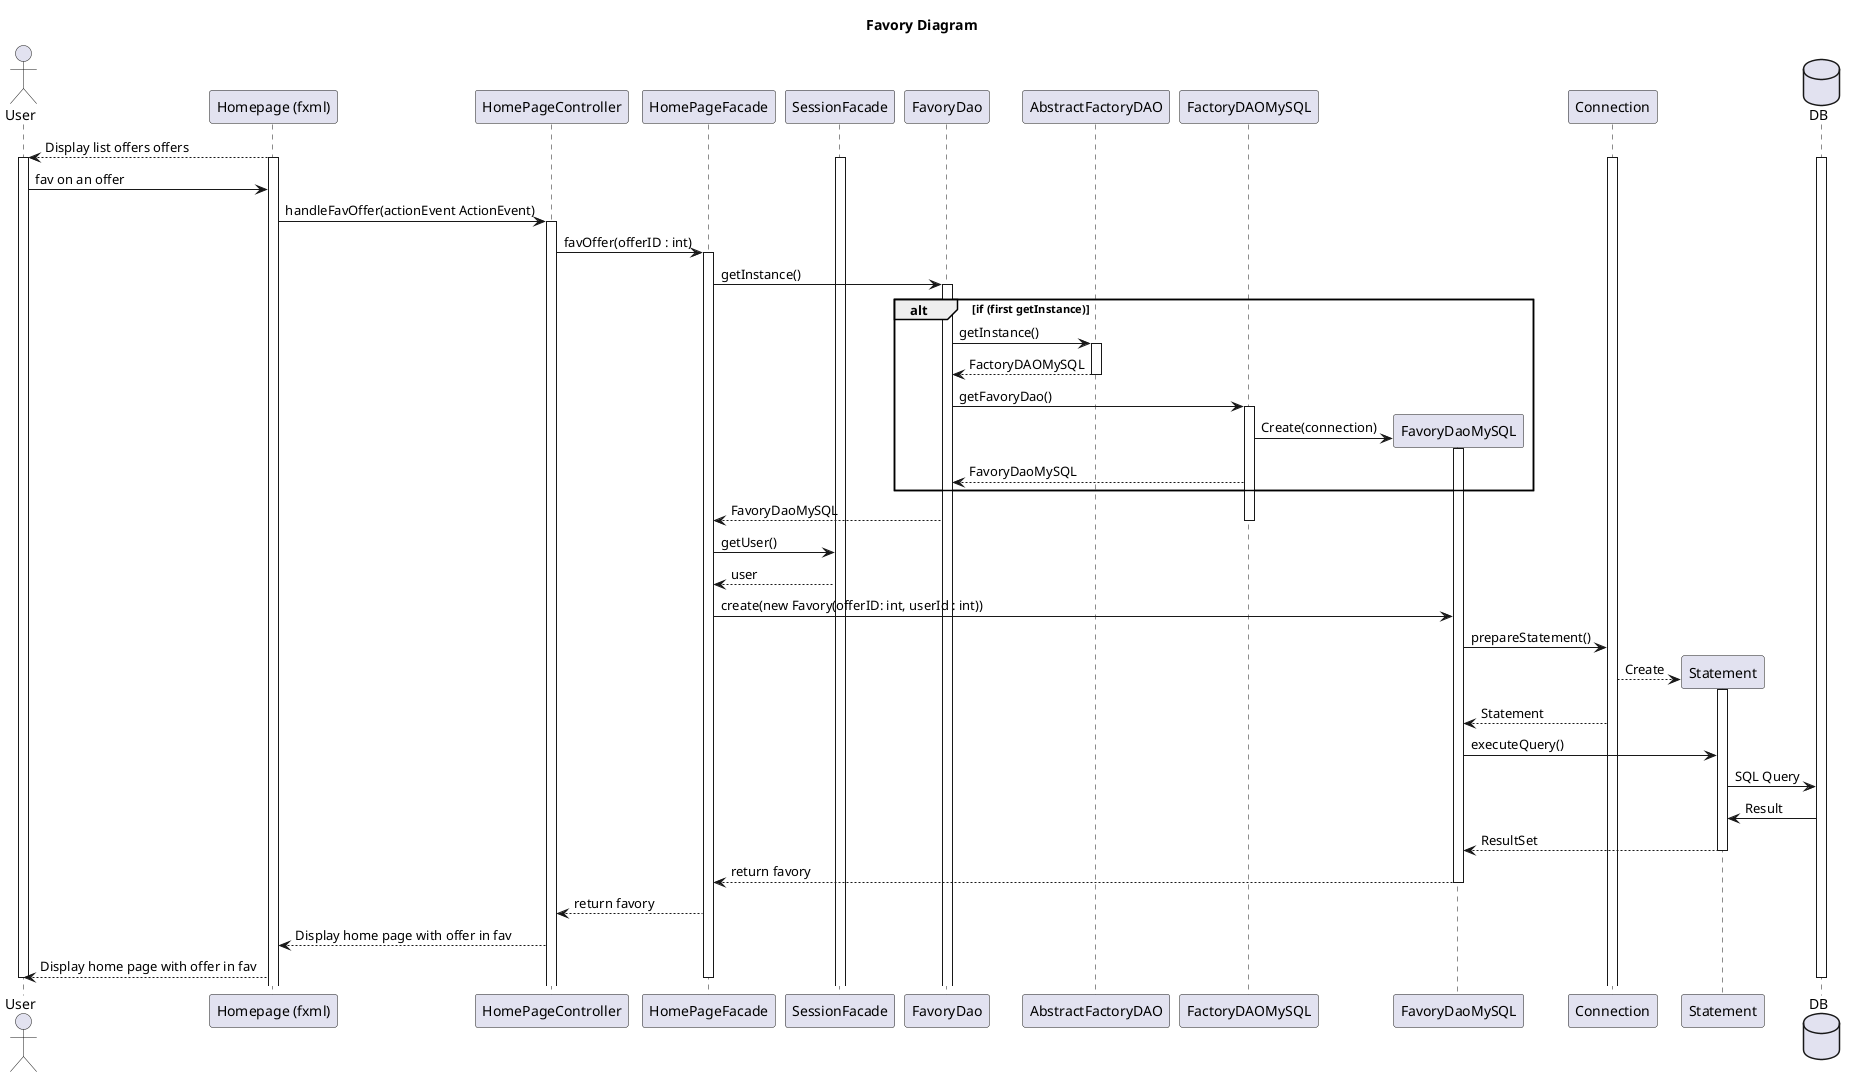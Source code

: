 @startuml
title Favory Diagram

actor User
participant "Homepage (fxml)"
participant HomePageController
participant HomePageFacade
participant SessionFacade
participant FavoryDao
participant AbstractFactoryDAO
participant FactoryDAOMySQL
participant FavoryDaoMySQL
participant Connection
participant Statement
database DB


"Homepage (fxml)"-->User: Display list offers offers

activate "Homepage (fxml)"
activate User
activate DB
activate SessionFacade
activate Connection

User->"Homepage (fxml)": fav on an offer

"Homepage (fxml)"-> HomePageController: handleFavOffer(actionEvent ActionEvent)

activate HomePageController

HomePageController->HomePageFacade: favOffer(offerID : int)



activate HomePageFacade

HomePageFacade->FavoryDao : getInstance()
alt if (first getInstance)
    activate FavoryDao
    FavoryDao -> AbstractFactoryDAO : getInstance()
    activate AbstractFactoryDAO
    AbstractFactoryDAO --> FavoryDao : FactoryDAOMySQL
    deactivate AbstractFactoryDAO

    FavoryDao -> FactoryDAOMySQL : getFavoryDao()
    activate FactoryDAOMySQL
    FactoryDAOMySQL -> FavoryDaoMySQL **:Create(connection)
    activate FavoryDaoMySQL
    FactoryDAOMySQL --> FavoryDao : FavoryDaoMySQL
end
FavoryDao --> HomePageFacade : FavoryDaoMySQL






deactivate FactoryDAOMySQL
HomePageFacade -> SessionFacade : getUser()
SessionFacade --> HomePageFacade : user
HomePageFacade->FavoryDaoMySQL: create(new Favory(offerID: int, userId : int))

FavoryDaoMySQL->Connection: prepareStatement()


Connection-->Statement **: Create

activate Statement

Connection-->FavoryDaoMySQL: Statement



FavoryDaoMySQL->Statement:executeQuery()

Statement->DB: SQL Query

DB->Statement:Result

Statement-->FavoryDaoMySQL: ResultSet

deactivate Statement

FavoryDaoMySQL-->HomePageFacade: return favory
deactivate FavoryDaoMySQL


HomePageFacade --> HomePageController : return favory




HomePageController-->"Homepage (fxml)": Display home page with offer in fav
"Homepage (fxml)" --> User : Display home page with offer in fav
deactivate HomePageFacade
deactivate DB
deactivate User

@enduml